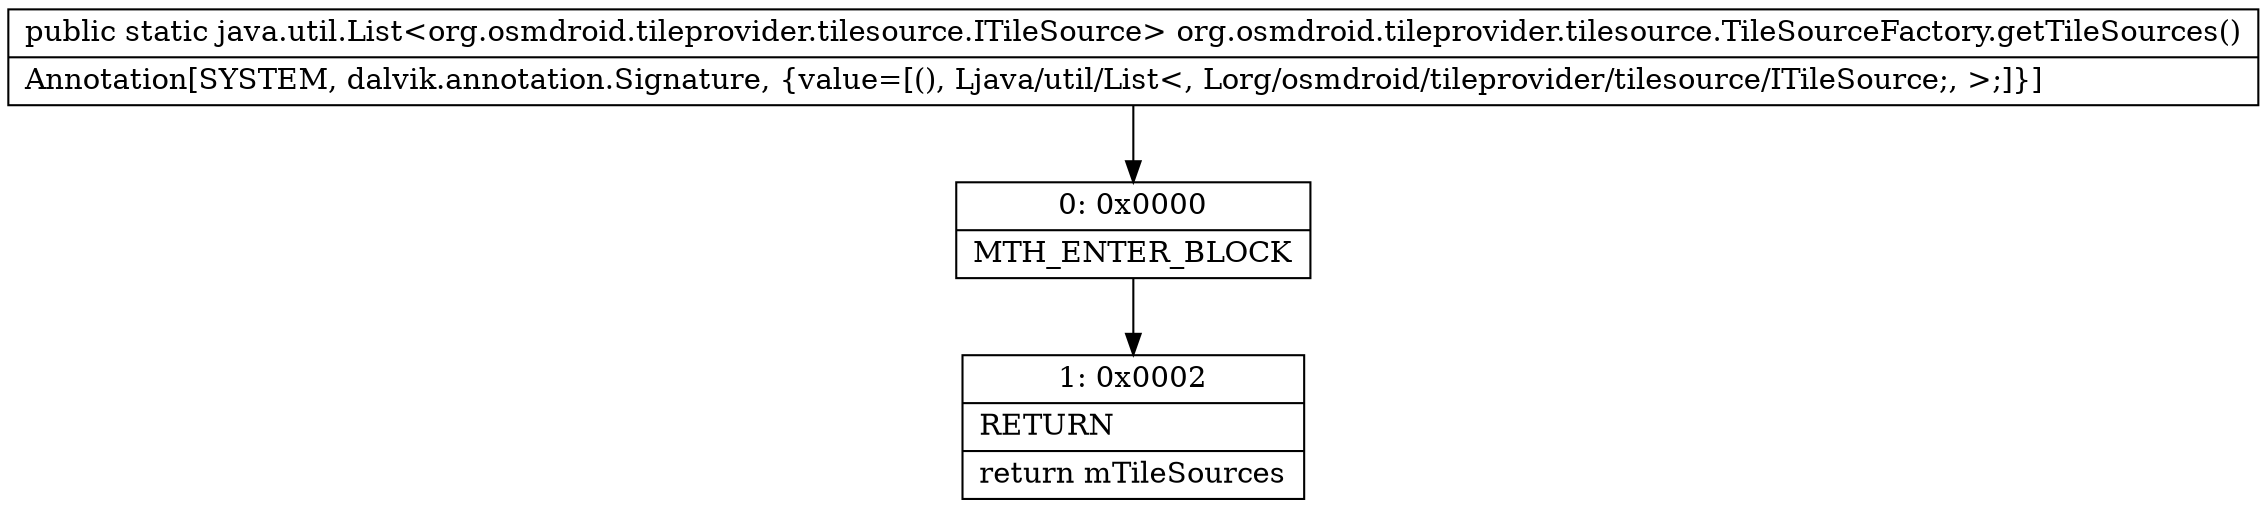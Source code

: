 digraph "CFG fororg.osmdroid.tileprovider.tilesource.TileSourceFactory.getTileSources()Ljava\/util\/List;" {
Node_0 [shape=record,label="{0\:\ 0x0000|MTH_ENTER_BLOCK\l}"];
Node_1 [shape=record,label="{1\:\ 0x0002|RETURN\l|return mTileSources\l}"];
MethodNode[shape=record,label="{public static java.util.List\<org.osmdroid.tileprovider.tilesource.ITileSource\> org.osmdroid.tileprovider.tilesource.TileSourceFactory.getTileSources()  | Annotation[SYSTEM, dalvik.annotation.Signature, \{value=[(), Ljava\/util\/List\<, Lorg\/osmdroid\/tileprovider\/tilesource\/ITileSource;, \>;]\}]\l}"];
MethodNode -> Node_0;
Node_0 -> Node_1;
}

